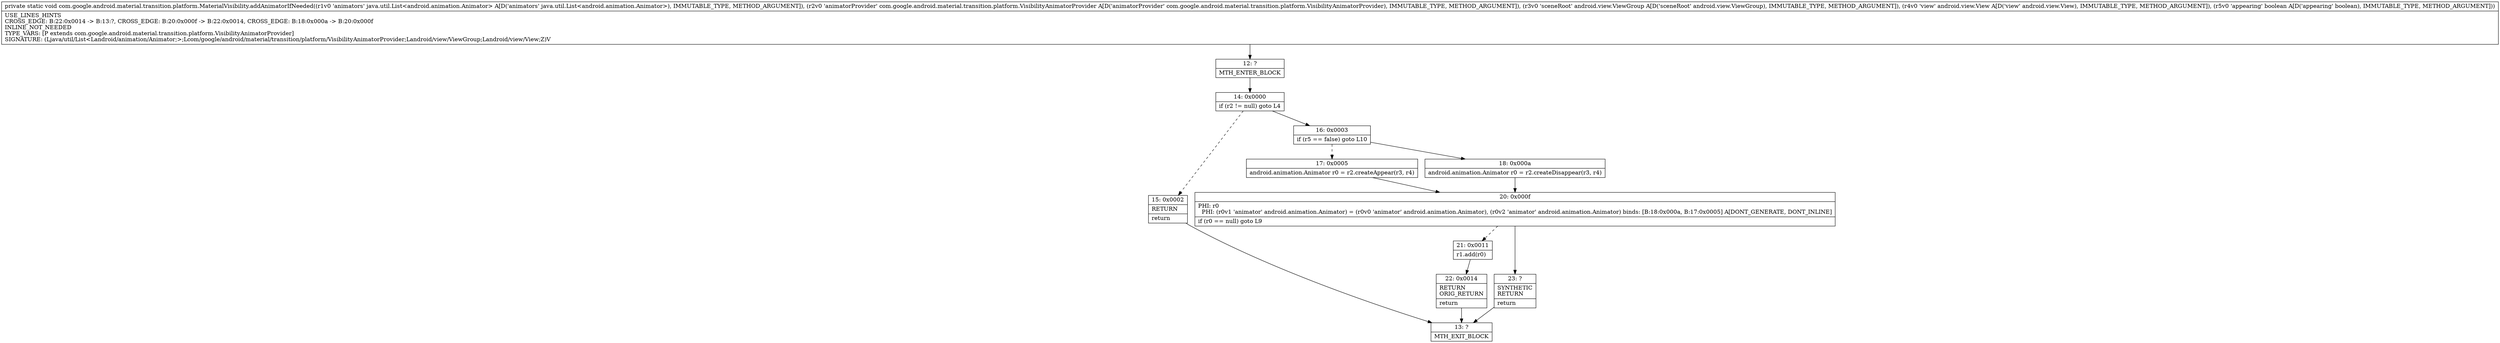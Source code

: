 digraph "CFG forcom.google.android.material.transition.platform.MaterialVisibility.addAnimatorIfNeeded(Ljava\/util\/List;Lcom\/google\/android\/material\/transition\/platform\/VisibilityAnimatorProvider;Landroid\/view\/ViewGroup;Landroid\/view\/View;Z)V" {
Node_12 [shape=record,label="{12\:\ ?|MTH_ENTER_BLOCK\l}"];
Node_14 [shape=record,label="{14\:\ 0x0000|if (r2 != null) goto L4\l}"];
Node_15 [shape=record,label="{15\:\ 0x0002|RETURN\l|return\l}"];
Node_13 [shape=record,label="{13\:\ ?|MTH_EXIT_BLOCK\l}"];
Node_16 [shape=record,label="{16\:\ 0x0003|if (r5 == false) goto L10\l}"];
Node_17 [shape=record,label="{17\:\ 0x0005|android.animation.Animator r0 = r2.createAppear(r3, r4)\l}"];
Node_20 [shape=record,label="{20\:\ 0x000f|PHI: r0 \l  PHI: (r0v1 'animator' android.animation.Animator) = (r0v0 'animator' android.animation.Animator), (r0v2 'animator' android.animation.Animator) binds: [B:18:0x000a, B:17:0x0005] A[DONT_GENERATE, DONT_INLINE]\l|if (r0 == null) goto L9\l}"];
Node_21 [shape=record,label="{21\:\ 0x0011|r1.add(r0)\l}"];
Node_22 [shape=record,label="{22\:\ 0x0014|RETURN\lORIG_RETURN\l|return\l}"];
Node_23 [shape=record,label="{23\:\ ?|SYNTHETIC\lRETURN\l|return\l}"];
Node_18 [shape=record,label="{18\:\ 0x000a|android.animation.Animator r0 = r2.createDisappear(r3, r4)\l}"];
MethodNode[shape=record,label="{private static void com.google.android.material.transition.platform.MaterialVisibility.addAnimatorIfNeeded((r1v0 'animators' java.util.List\<android.animation.Animator\> A[D('animators' java.util.List\<android.animation.Animator\>), IMMUTABLE_TYPE, METHOD_ARGUMENT]), (r2v0 'animatorProvider' com.google.android.material.transition.platform.VisibilityAnimatorProvider A[D('animatorProvider' com.google.android.material.transition.platform.VisibilityAnimatorProvider), IMMUTABLE_TYPE, METHOD_ARGUMENT]), (r3v0 'sceneRoot' android.view.ViewGroup A[D('sceneRoot' android.view.ViewGroup), IMMUTABLE_TYPE, METHOD_ARGUMENT]), (r4v0 'view' android.view.View A[D('view' android.view.View), IMMUTABLE_TYPE, METHOD_ARGUMENT]), (r5v0 'appearing' boolean A[D('appearing' boolean), IMMUTABLE_TYPE, METHOD_ARGUMENT]))  | USE_LINES_HINTS\lCROSS_EDGE: B:22:0x0014 \-\> B:13:?, CROSS_EDGE: B:20:0x000f \-\> B:22:0x0014, CROSS_EDGE: B:18:0x000a \-\> B:20:0x000f\lINLINE_NOT_NEEDED\lTYPE_VARS: [P extends com.google.android.material.transition.platform.VisibilityAnimatorProvider]\lSIGNATURE: (Ljava\/util\/List\<Landroid\/animation\/Animator;\>;Lcom\/google\/android\/material\/transition\/platform\/VisibilityAnimatorProvider;Landroid\/view\/ViewGroup;Landroid\/view\/View;Z)V\l}"];
MethodNode -> Node_12;Node_12 -> Node_14;
Node_14 -> Node_15[style=dashed];
Node_14 -> Node_16;
Node_15 -> Node_13;
Node_16 -> Node_17[style=dashed];
Node_16 -> Node_18;
Node_17 -> Node_20;
Node_20 -> Node_21[style=dashed];
Node_20 -> Node_23;
Node_21 -> Node_22;
Node_22 -> Node_13;
Node_23 -> Node_13;
Node_18 -> Node_20;
}

